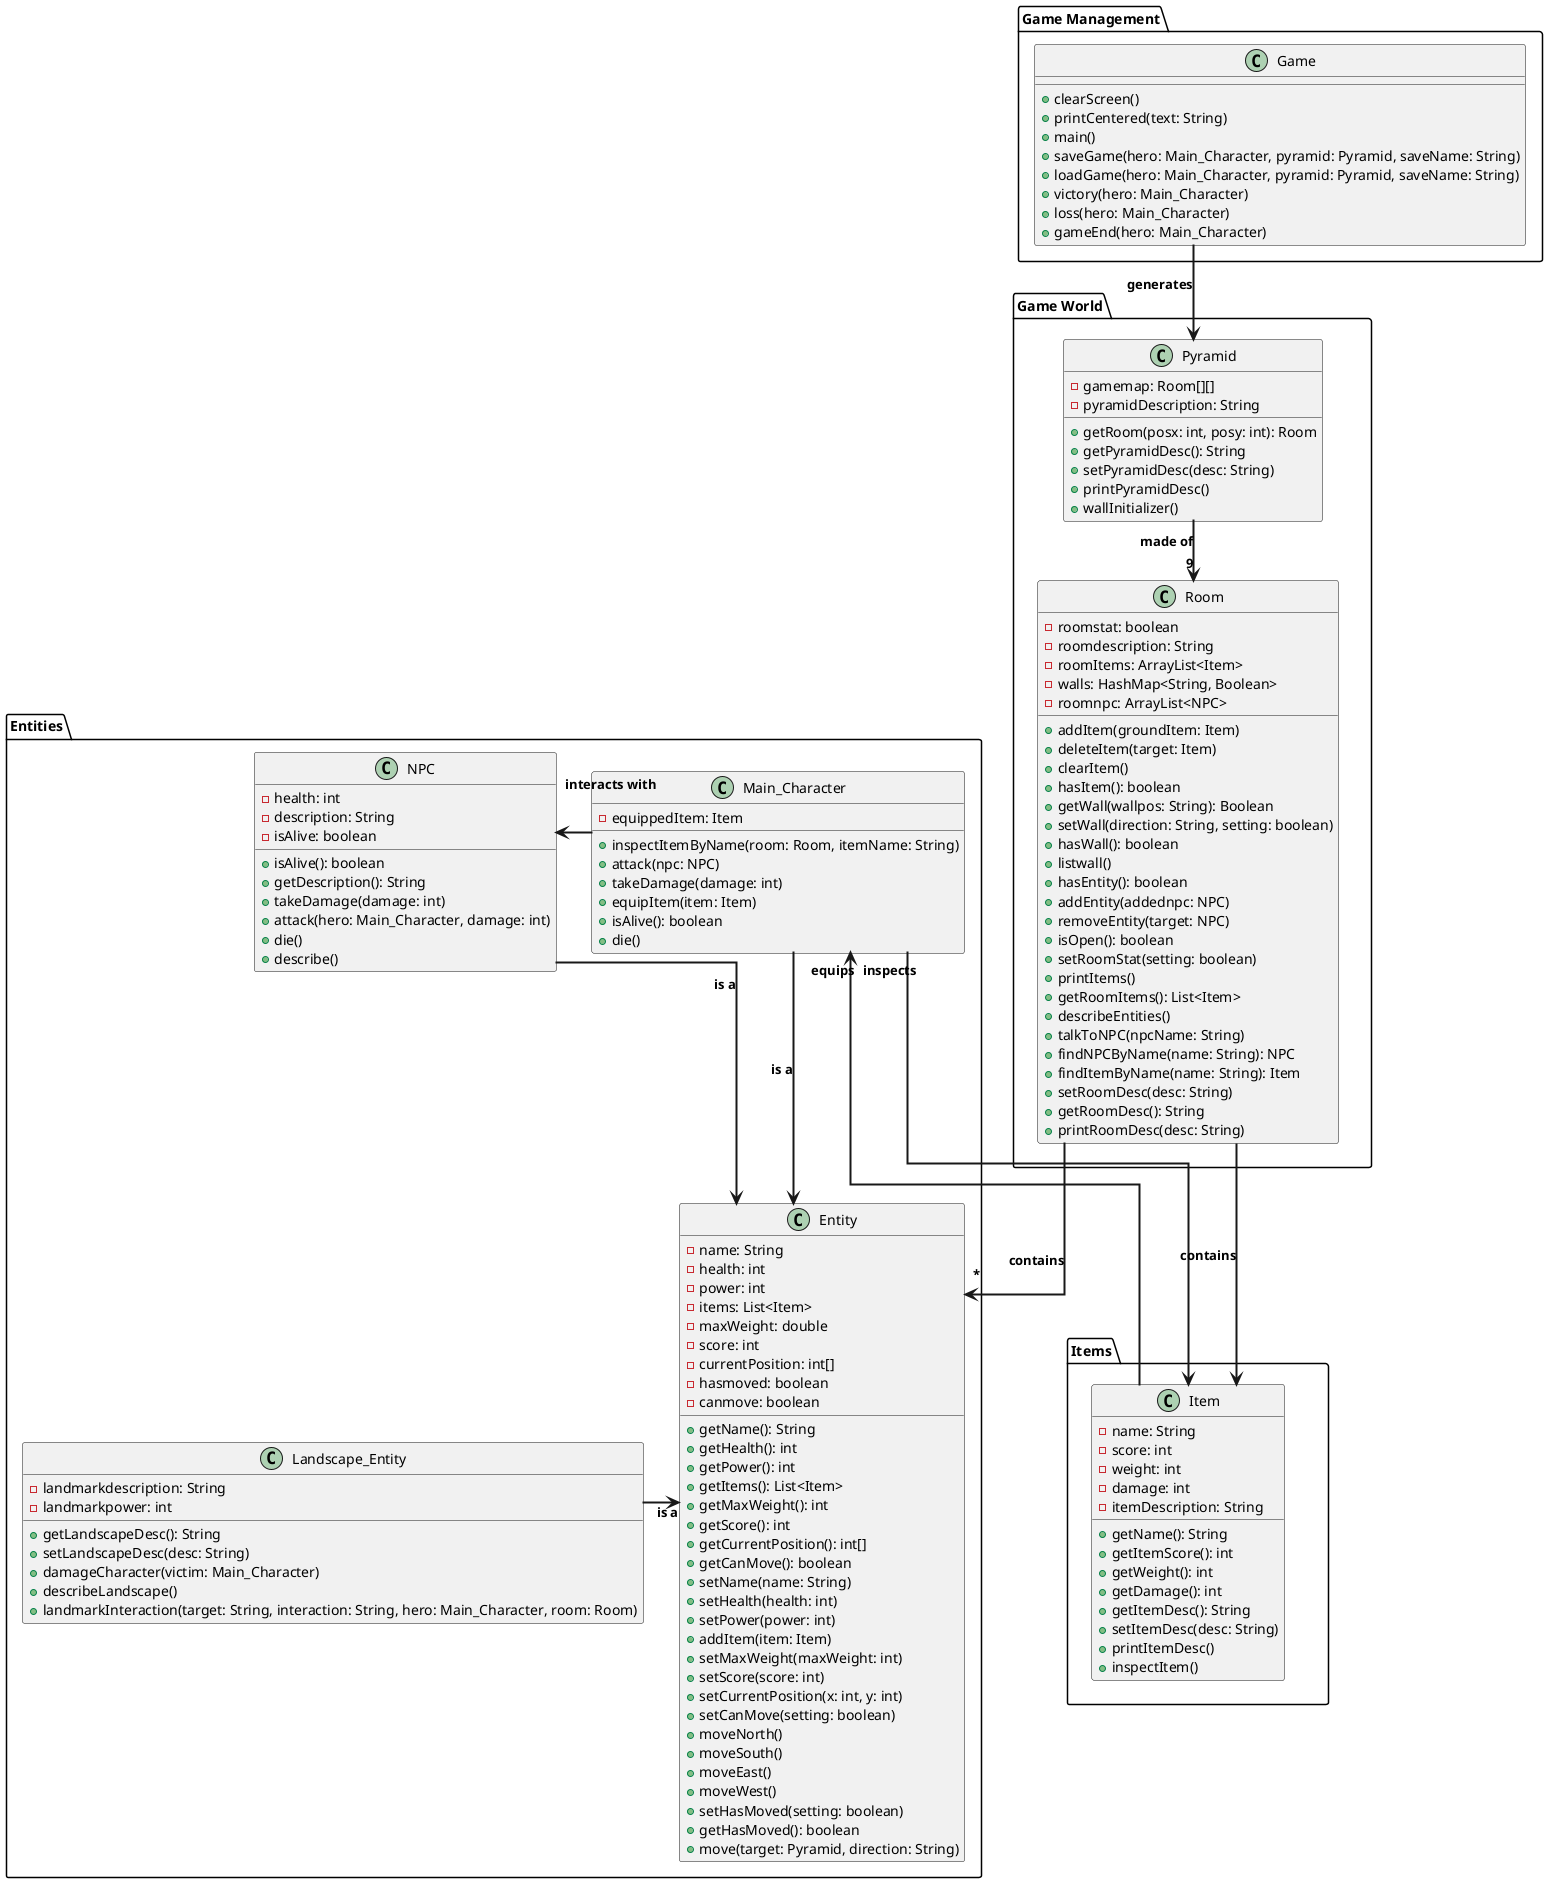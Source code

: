 @startuml
skinparam linetype ortho

skinparam Arrow {
  Thickness 2
  FontStyle Bold
}

package "Game Management" {
  class Game {
      + clearScreen()
      + printCentered(text: String)
      + main()
      + saveGame(hero: Main_Character, pyramid: Pyramid, saveName: String)
      + loadGame(hero: Main_Character, pyramid: Pyramid, saveName: String)
      + victory(hero: Main_Character)
      + loss(hero: Main_Character)
      + gameEnd(hero: Main_Character)
  }
}
package "Game World" {
  class Pyramid {
      - gamemap: Room[][]
      - pyramidDescription: String
      + getRoom(posx: int, posy: int): Room
      + getPyramidDesc(): String
      + setPyramidDesc(desc: String)
      + printPyramidDesc()
      + wallInitializer()
  }
  class Room {
      - roomstat: boolean
      - roomdescription: String
      - roomItems: ArrayList<Item>
      - walls: HashMap<String, Boolean>
      - roomnpc: ArrayList<NPC>
      + addItem(groundItem: Item)
      + deleteItem(target: Item)
      + clearItem()
      + hasItem(): boolean
      + getWall(wallpos: String): Boolean
      + setWall(direction: String, setting: boolean)
      + hasWall(): boolean
      + listwall()
      + hasEntity(): boolean
      + addEntity(addednpc: NPC)
      + removeEntity(target: NPC)
      + isOpen(): boolean
      + setRoomStat(setting: boolean)
      + printItems()
      + getRoomItems(): List<Item>
      + describeEntities()
      + talkToNPC(npcName: String)
      + findNPCByName(name: String): NPC
      + findItemByName(name: String): Item
      + setRoomDesc(desc: String)
      + getRoomDesc(): String
      + printRoomDesc(desc: String)
  }
}
package "Entities" {
  class Entity {
      - name: String
      - health: int
      - power: int
      - items: List<Item>
      - maxWeight: double
      - score: int
      - currentPosition: int[]
      - hasmoved: boolean
      - canmove: boolean
      + getName(): String
      + getHealth(): int
      + getPower(): int
      + getItems(): List<Item>
      + getMaxWeight(): int
      + getScore(): int
      + getCurrentPosition(): int[]
      + getCanMove(): boolean
      + setName(name: String)
      + setHealth(health: int)
      + setPower(power: int)
      + addItem(item: Item)
      + setMaxWeight(maxWeight: int)
      + setScore(score: int)
      + setCurrentPosition(x: int, y: int)
      + setCanMove(setting: boolean)
      + moveNorth()
      + moveSouth()
      + moveEast()
      + moveWest()
      + setHasMoved(setting: boolean)
      + getHasMoved(): boolean
      + move(target: Pyramid, direction: String)
  }
  class Main_Character {
      - equippedItem: Item
      + inspectItemByName(room: Room, itemName: String)
      + attack(npc: NPC)
      + takeDamage(damage: int)
      + equipItem(item: Item)
      + isAlive(): boolean
      + die()
  }

  class NPC {
      - health: int
      - description: String
      - isAlive: boolean
      + isAlive(): boolean
      + getDescription(): String
      + takeDamage(damage: int)
      + attack(hero: Main_Character, damage: int)
      + die()
      + describe()
  }
  
  class Landscape_Entity {
    - landmarkdescription: String
    - landmarkpower: int
    + getLandscapeDesc(): String
    + setLandscapeDesc(desc: String)
    + damageCharacter(victim: Main_Character)
    + describeLandscape()
    + landmarkInteraction(target: String, interaction: String, hero: Main_Character, room: Room)
  }
}



package "Items" {
  class Item {
      - name: String
      - score: int
      - weight: int
      - damage: int
      - itemDescription: String
      + getName(): String
      + getItemScore(): int
      + getWeight(): int
      + getDamage(): int
      + getItemDesc(): String
      + setItemDesc(desc: String)
      + printItemDesc()
      + inspectItem()
  }
}

together {
    Game --> Pyramid : generates
    Pyramid --> "9" Room : made of
}

together {
    
    Main_Character "inspects" --> Item
    Item --> "equips" Main_Character
    Main_Character --> "interacts with" NPC
}

together {
    Main_Character --> Entity : is a
    NPC --> Entity : is a
    Landscape_Entity --> Entity : is a
}

together {
    Room --> "*" Entity : contains
    Room --> Item : contains
}


Game -[hidden]down- "Game World"
"Items" -[hidden]right- "Game World"
Landscape_Entity -[hidden]left- Entity
NPC -[hidden]right- Main_Character

@enduml
